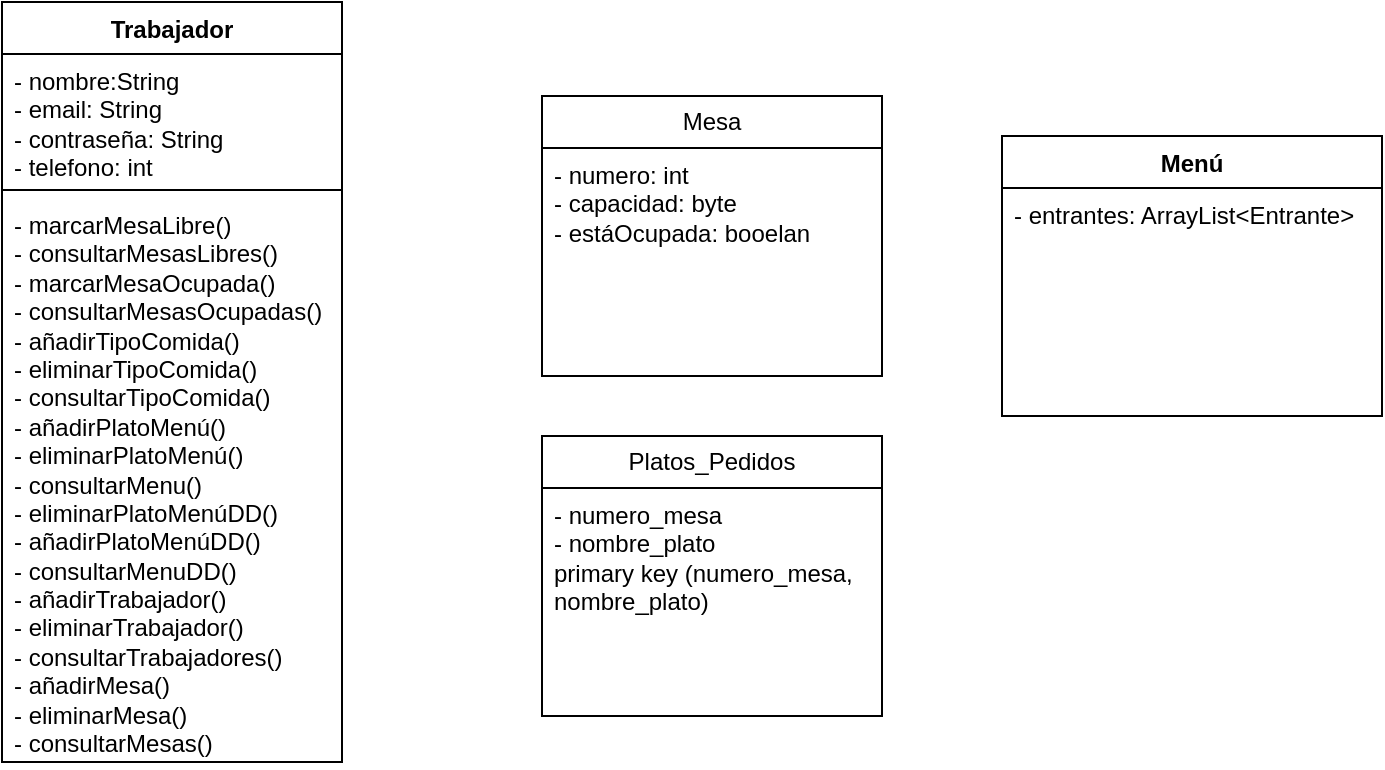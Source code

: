 <mxfile version="21.3.2" type="device">
  <diagram id="C5RBs43oDa-KdzZeNtuy" name="Page-1">
    <mxGraphModel dx="1867" dy="1976" grid="1" gridSize="10" guides="1" tooltips="1" connect="1" arrows="1" fold="1" page="1" pageScale="1" pageWidth="827" pageHeight="1169" math="0" shadow="0">
      <root>
        <mxCell id="WIyWlLk6GJQsqaUBKTNV-0" />
        <mxCell id="WIyWlLk6GJQsqaUBKTNV-1" parent="WIyWlLk6GJQsqaUBKTNV-0" />
        <mxCell id="mi494YcEKEmCbfz_SDU5-4" value="Trabajador" style="swimlane;fontStyle=1;align=center;verticalAlign=top;childLayout=stackLayout;horizontal=1;startSize=26;horizontalStack=0;resizeParent=1;resizeParentMax=0;resizeLast=0;collapsible=1;marginBottom=0;whiteSpace=wrap;html=1;" parent="WIyWlLk6GJQsqaUBKTNV-1" vertex="1">
          <mxGeometry x="490" y="-177" width="170" height="380" as="geometry" />
        </mxCell>
        <mxCell id="mi494YcEKEmCbfz_SDU5-5" value="- nombre:String&lt;br style=&quot;border-color: var(--border-color);&quot;&gt;- email: String&lt;br style=&quot;border-color: var(--border-color);&quot;&gt;- contraseña: String&lt;br&gt;- telefono: int" style="text;strokeColor=none;fillColor=none;align=left;verticalAlign=top;spacingLeft=4;spacingRight=4;overflow=hidden;rotatable=0;points=[[0,0.5],[1,0.5]];portConstraint=eastwest;whiteSpace=wrap;html=1;" parent="mi494YcEKEmCbfz_SDU5-4" vertex="1">
          <mxGeometry y="26" width="170" height="64" as="geometry" />
        </mxCell>
        <mxCell id="mi494YcEKEmCbfz_SDU5-6" value="" style="line;strokeWidth=1;fillColor=none;align=left;verticalAlign=middle;spacingTop=-1;spacingLeft=3;spacingRight=3;rotatable=0;labelPosition=right;points=[];portConstraint=eastwest;strokeColor=inherit;" parent="mi494YcEKEmCbfz_SDU5-4" vertex="1">
          <mxGeometry y="90" width="170" height="8" as="geometry" />
        </mxCell>
        <mxCell id="mi494YcEKEmCbfz_SDU5-7" value="- marcarMesaLibre()&lt;br&gt;- consultarMesasLibres()&lt;br&gt;- marcarMesaOcupada()&lt;br&gt;- consultarMesasOcupadas()&lt;br&gt;- añadirTipoComida()&lt;br style=&quot;border-color: var(--border-color);&quot;&gt;- eliminarTipoComida()&lt;br&gt;- consultarTipoComida()&lt;br style=&quot;border-color: var(--border-color);&quot;&gt;- añadirPlatoMenú()&lt;br&gt;- eliminarPlatoMenú()&lt;br&gt;- consultarMenu()&lt;br&gt;- eliminarPlatoMenúDD()&lt;br&gt;- añadirPlatoMenúDD()&lt;br&gt;- consultarMenuDD()&lt;br style=&quot;border-color: var(--border-color);&quot;&gt;- añadirTrabajador()&lt;br style=&quot;border-color: var(--border-color);&quot;&gt;- eliminarTrabajador()&lt;br&gt;- consultarTrabajadores()&lt;br style=&quot;border-color: var(--border-color);&quot;&gt;- añadirMesa()&lt;br style=&quot;border-color: var(--border-color);&quot;&gt;- eliminarMesa()&lt;br&gt;- consultarMesas()" style="text;strokeColor=none;fillColor=none;align=left;verticalAlign=top;spacingLeft=4;spacingRight=4;overflow=hidden;rotatable=0;points=[[0,0.5],[1,0.5]];portConstraint=eastwest;whiteSpace=wrap;html=1;" parent="mi494YcEKEmCbfz_SDU5-4" vertex="1">
          <mxGeometry y="98" width="170" height="282" as="geometry" />
        </mxCell>
        <mxCell id="mi494YcEKEmCbfz_SDU5-52" value="Mesa" style="swimlane;fontStyle=0;childLayout=stackLayout;horizontal=1;startSize=26;fillColor=none;horizontalStack=0;resizeParent=1;resizeParentMax=0;resizeLast=0;collapsible=1;marginBottom=0;whiteSpace=wrap;html=1;" parent="WIyWlLk6GJQsqaUBKTNV-1" vertex="1">
          <mxGeometry x="760" y="-130" width="170" height="140" as="geometry" />
        </mxCell>
        <mxCell id="mi494YcEKEmCbfz_SDU5-53" value="- numero: int&lt;br&gt;- capacidad: byte&amp;nbsp;&lt;br&gt;- estáOcupada: booelan" style="text;strokeColor=none;fillColor=none;align=left;verticalAlign=top;spacingLeft=4;spacingRight=4;overflow=hidden;rotatable=0;points=[[0,0.5],[1,0.5]];portConstraint=eastwest;whiteSpace=wrap;html=1;" parent="mi494YcEKEmCbfz_SDU5-52" vertex="1">
          <mxGeometry y="26" width="170" height="114" as="geometry" />
        </mxCell>
        <mxCell id="ZHqrVNl99UNAIZFrbYKN-21" value="Menú" style="swimlane;fontStyle=1;align=center;verticalAlign=top;childLayout=stackLayout;horizontal=1;startSize=26;horizontalStack=0;resizeParent=1;resizeParentMax=0;resizeLast=0;collapsible=1;marginBottom=0;whiteSpace=wrap;html=1;" parent="WIyWlLk6GJQsqaUBKTNV-1" vertex="1">
          <mxGeometry x="990" y="-110" width="190" height="140" as="geometry" />
        </mxCell>
        <mxCell id="ZHqrVNl99UNAIZFrbYKN-22" value="- entrantes: ArrayList&amp;lt;Entrante&amp;gt;" style="text;strokeColor=none;fillColor=none;align=left;verticalAlign=top;spacingLeft=4;spacingRight=4;overflow=hidden;rotatable=0;points=[[0,0.5],[1,0.5]];portConstraint=eastwest;whiteSpace=wrap;html=1;" parent="ZHqrVNl99UNAIZFrbYKN-21" vertex="1">
          <mxGeometry y="26" width="190" height="114" as="geometry" />
        </mxCell>
        <mxCell id="ZHqrVNl99UNAIZFrbYKN-23" value="" style="line;strokeWidth=1;fillColor=none;align=left;verticalAlign=middle;spacingTop=-1;spacingLeft=3;spacingRight=3;rotatable=0;labelPosition=right;points=[];portConstraint=eastwest;strokeColor=inherit;" parent="ZHqrVNl99UNAIZFrbYKN-21" vertex="1">
          <mxGeometry y="140" width="190" as="geometry" />
        </mxCell>
        <mxCell id="wdNlZZleFjfQSdiFyjIu-1" value="" style="edgeStyle=orthogonalEdgeStyle;rounded=0;orthogonalLoop=1;jettySize=auto;html=1;" parent="WIyWlLk6GJQsqaUBKTNV-1" edge="1">
          <mxGeometry relative="1" as="geometry">
            <mxPoint x="1430" y="373" as="targetPoint" />
          </mxGeometry>
        </mxCell>
        <mxCell id="hLVMv7YBxcJE_Fp7JORe-2" value="Platos_Pedidos" style="swimlane;fontStyle=0;childLayout=stackLayout;horizontal=1;startSize=26;fillColor=none;horizontalStack=0;resizeParent=1;resizeParentMax=0;resizeLast=0;collapsible=1;marginBottom=0;whiteSpace=wrap;html=1;" vertex="1" parent="WIyWlLk6GJQsqaUBKTNV-1">
          <mxGeometry x="760" y="40" width="170" height="140" as="geometry" />
        </mxCell>
        <mxCell id="hLVMv7YBxcJE_Fp7JORe-3" value="- numero_mesa&lt;br&gt;- nombre_plato&lt;br&gt;primary key (numero_mesa, nombre_plato)" style="text;strokeColor=none;fillColor=none;align=left;verticalAlign=top;spacingLeft=4;spacingRight=4;overflow=hidden;rotatable=0;points=[[0,0.5],[1,0.5]];portConstraint=eastwest;whiteSpace=wrap;html=1;" vertex="1" parent="hLVMv7YBxcJE_Fp7JORe-2">
          <mxGeometry y="26" width="170" height="114" as="geometry" />
        </mxCell>
      </root>
    </mxGraphModel>
  </diagram>
</mxfile>
